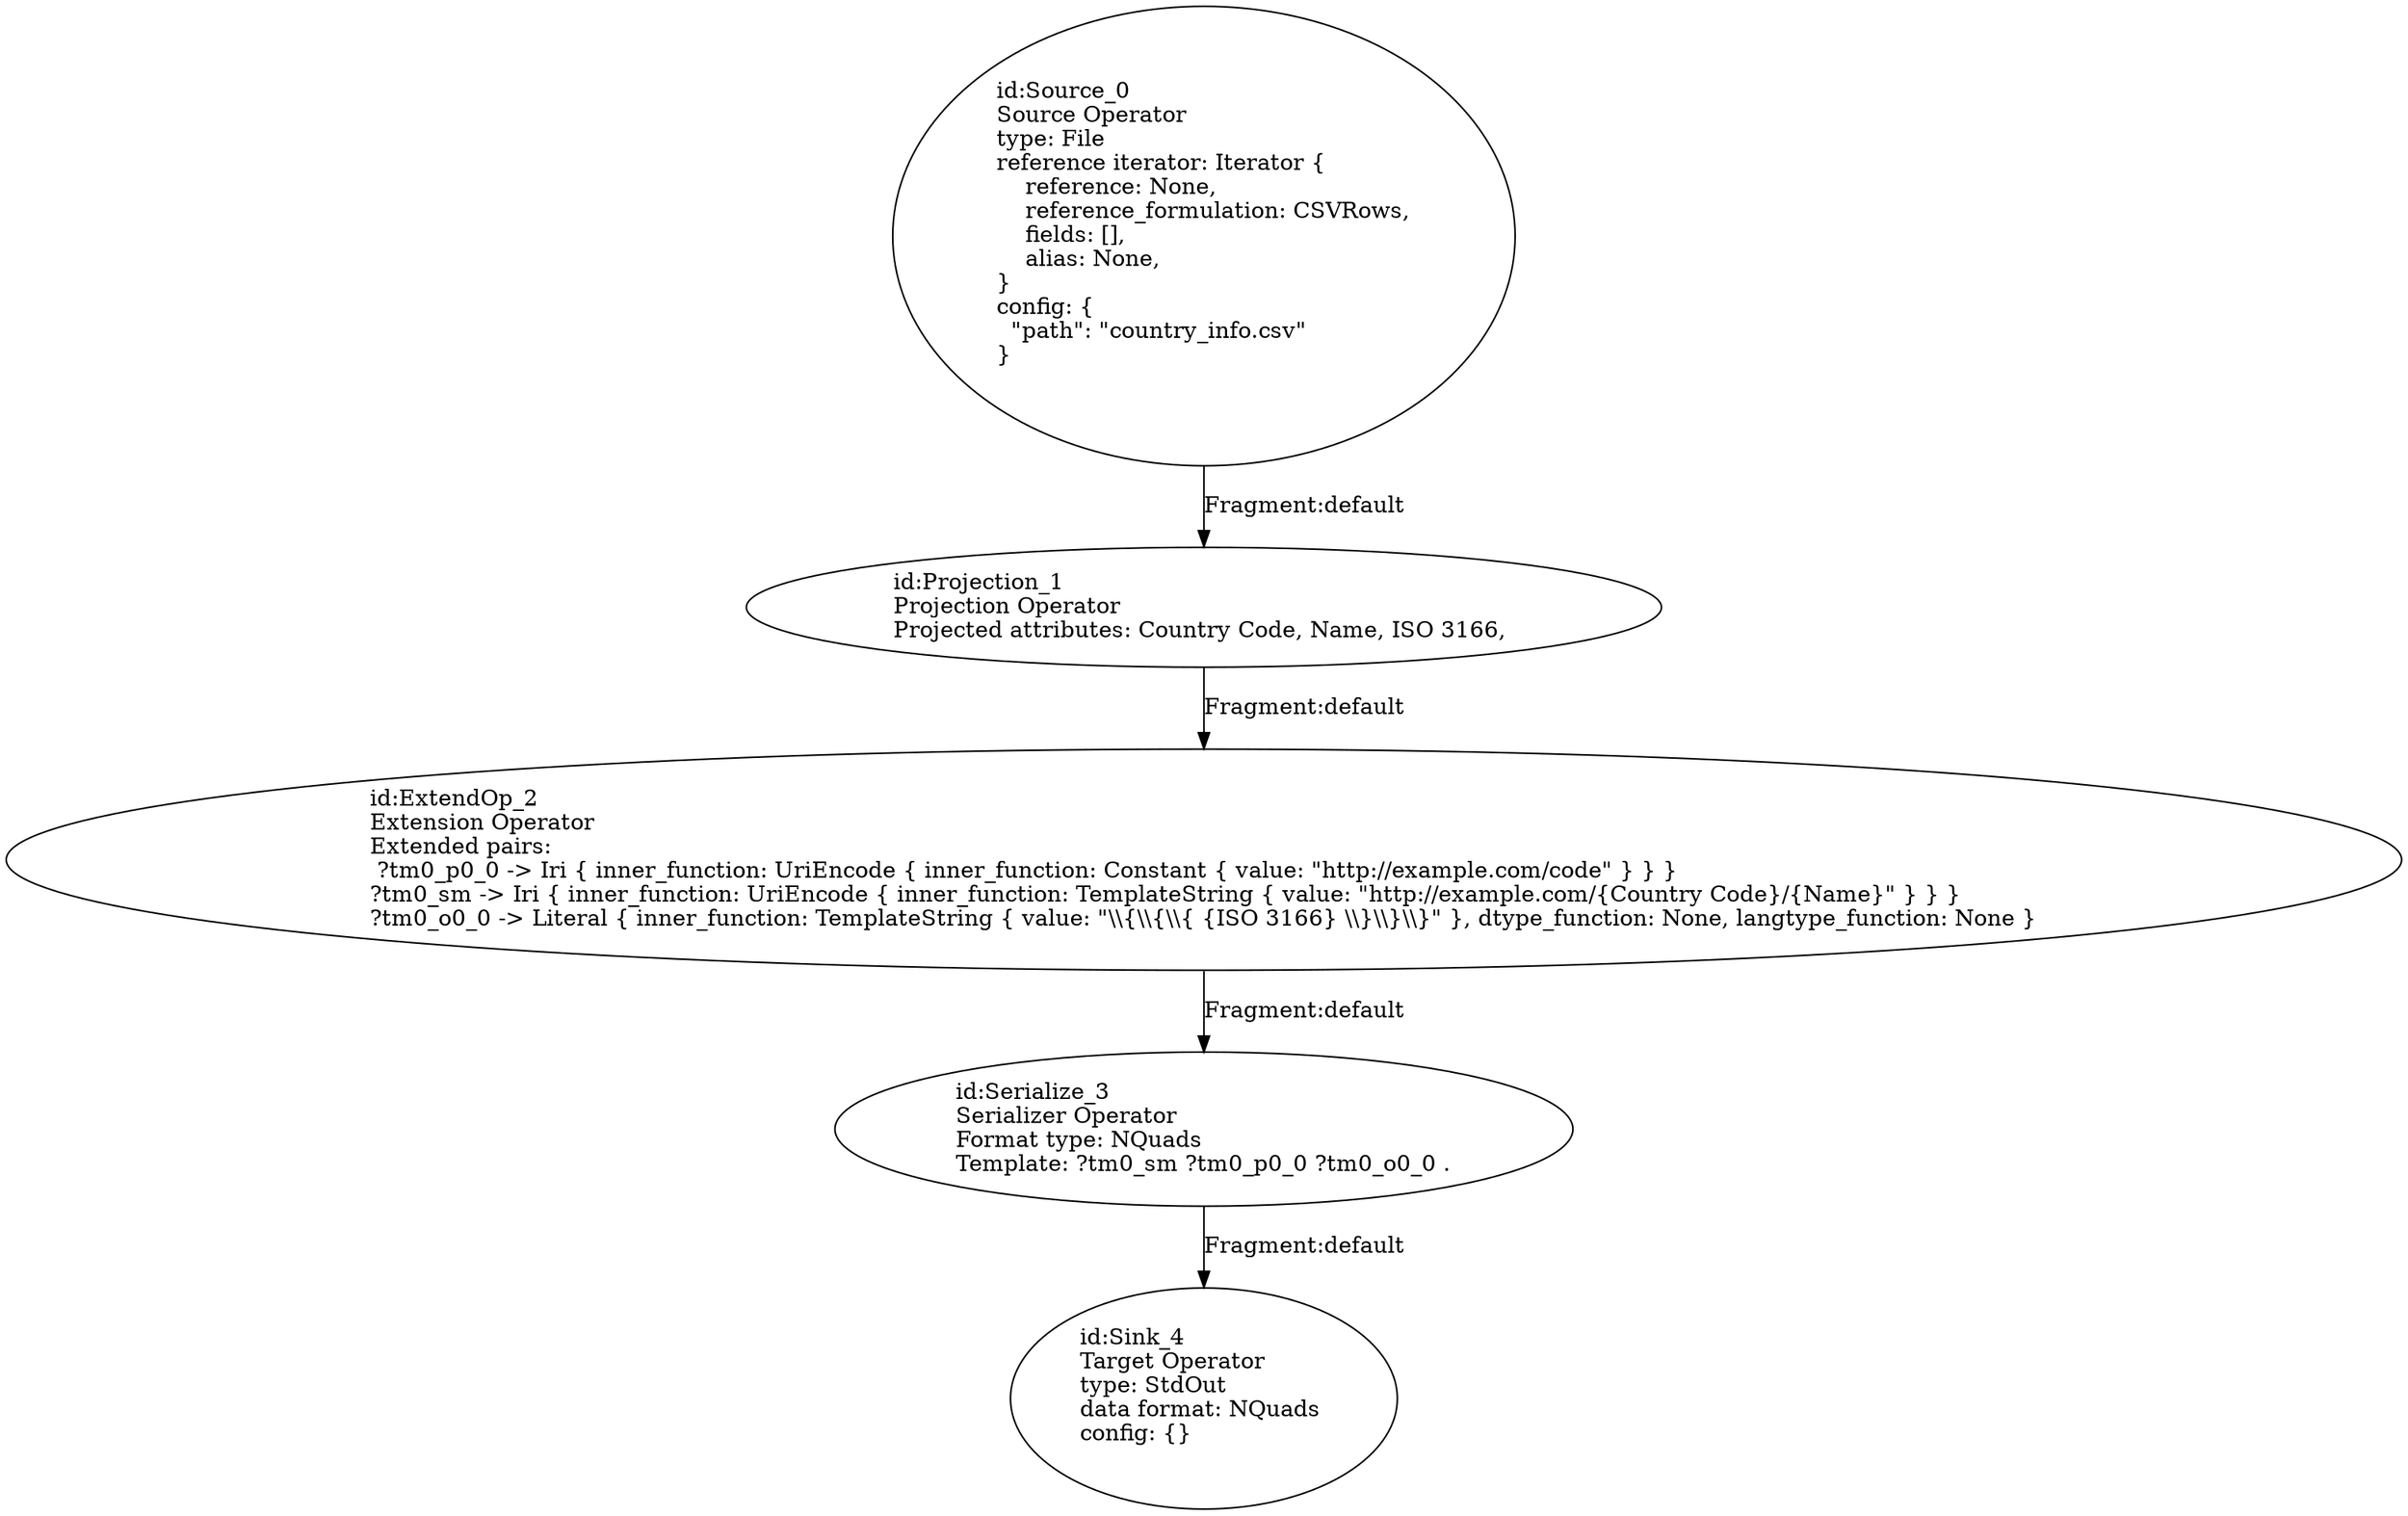 digraph {
    0 [ label = "id:Source_0 \lSource Operator\ltype: File \lreference iterator: Iterator {\l    reference: None,\l    reference_formulation: CSVRows,\l    fields: [],\l    alias: None,\l} \lconfig: {\l  \"path\": \"country_info.csv\"\l}\l             " ]
    1 [ label = "id:Projection_1 \lProjection Operator\lProjected attributes: Country Code, Name, ISO 3166, " ]
    2 [ label = "id:ExtendOp_2 \lExtension Operator\lExtended pairs: \l ?tm0_p0_0 -> Iri { inner_function: UriEncode { inner_function: Constant { value: \"http://example.com/code\" } } }\l?tm0_sm -> Iri { inner_function: UriEncode { inner_function: TemplateString { value: \"http://example.com/{Country Code}/{Name}\" } } }\l?tm0_o0_0 -> Literal { inner_function: TemplateString { value: \"\\\\{\\\\{\\\\{ {ISO 3166} \\\\}\\\\}\\\\}\" }, dtype_function: None, langtype_function: None }" ]
    3 [ label = "id:Serialize_3 \lSerializer Operator\lFormat type: NQuads\lTemplate: ?tm0_sm ?tm0_p0_0 ?tm0_o0_0 ." ]
    4 [ label = "id:Sink_4 \lTarget Operator\ltype: StdOut \ldata format: NQuads \lconfig: {}\l             " ]
    0 -> 1 [ label = "Fragment:default" ]
    1 -> 2 [ label = "Fragment:default" ]
    2 -> 3 [ label = "Fragment:default" ]
    3 -> 4 [ label = "Fragment:default" ]
}
